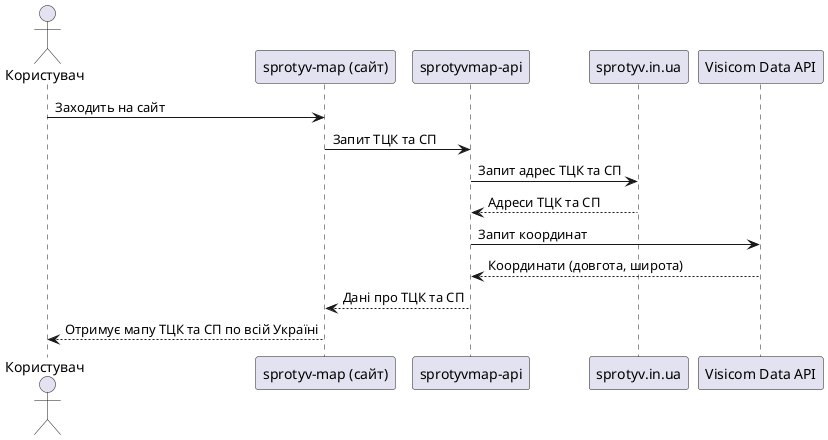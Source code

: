 @startuml howdoestitworks

actor "Користувач" as user
participant "sprotyv-map (сайт)" as sm
participant "sprotyvmap-api" as api
participant "sprotyv.in.ua" as parsed
participant "Visicom Data API" as vidapi

user -> sm : Заходить на сайт

sm -> api : Запит ТЦК та СП
api -> parsed : Запит адрес ТЦК та СП
parsed --> api : Адреси ТЦК та СП
api -> vidapi : Запит координат
vidapi --> api : Координати (довгота, широта)
api --> sm : Дані про ТЦК та СП

sm --> user : Отримує мапу ТЦК та СП по всій Україні

@enduml